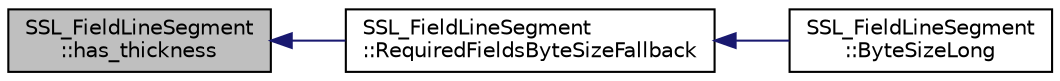digraph "SSL_FieldLineSegment::has_thickness"
{
 // INTERACTIVE_SVG=YES
  edge [fontname="Helvetica",fontsize="10",labelfontname="Helvetica",labelfontsize="10"];
  node [fontname="Helvetica",fontsize="10",shape=record];
  rankdir="LR";
  Node1 [label="SSL_FieldLineSegment\l::has_thickness",height=0.2,width=0.4,color="black", fillcolor="grey75", style="filled", fontcolor="black"];
  Node1 -> Node2 [dir="back",color="midnightblue",fontsize="10",style="solid",fontname="Helvetica"];
  Node2 [label="SSL_FieldLineSegment\l::RequiredFieldsByteSizeFallback",height=0.2,width=0.4,color="black", fillcolor="white", style="filled",URL="$d2/dad/class_s_s_l___field_line_segment.html#a00b2bfe3b62d021865408a9ef74ec13e"];
  Node2 -> Node3 [dir="back",color="midnightblue",fontsize="10",style="solid",fontname="Helvetica"];
  Node3 [label="SSL_FieldLineSegment\l::ByteSizeLong",height=0.2,width=0.4,color="black", fillcolor="white", style="filled",URL="$d2/dad/class_s_s_l___field_line_segment.html#ad92548c92f07f12825a243d4c12a7745"];
}
